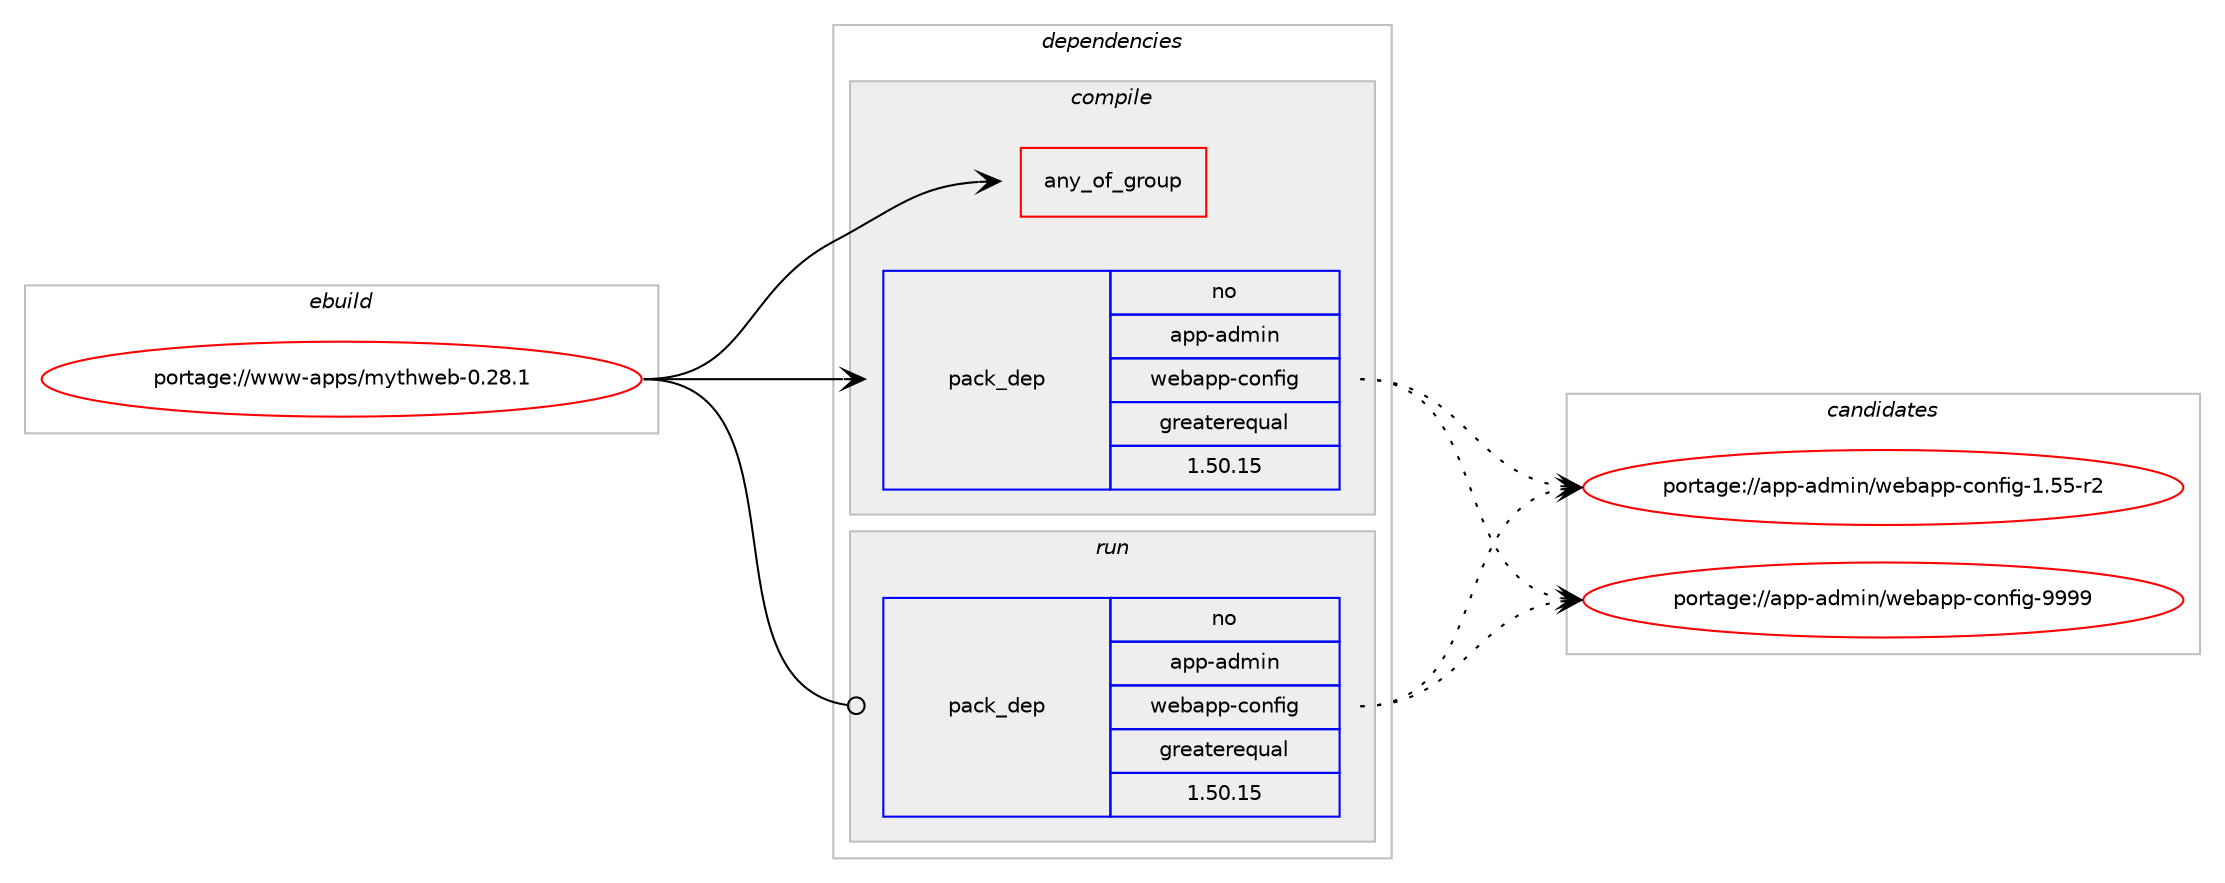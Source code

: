 digraph prolog {

# *************
# Graph options
# *************

newrank=true;
concentrate=true;
compound=true;
graph [rankdir=LR,fontname=Helvetica,fontsize=10,ranksep=1.5];#, ranksep=2.5, nodesep=0.2];
edge  [arrowhead=vee];
node  [fontname=Helvetica,fontsize=10];

# **********
# The ebuild
# **********

subgraph cluster_leftcol {
color=gray;
rank=same;
label=<<i>ebuild</i>>;
id [label="portage://www-apps/mythweb-0.28.1", color=red, width=4, href="../www-apps/mythweb-0.28.1.svg"];
}

# ****************
# The dependencies
# ****************

subgraph cluster_midcol {
color=gray;
label=<<i>dependencies</i>>;
subgraph cluster_compile {
fillcolor="#eeeeee";
style=filled;
label=<<i>compile</i>>;
subgraph any42 {
dependency810 [label=<<TABLE BORDER="0" CELLBORDER="1" CELLSPACING="0" CELLPADDING="4"><TR><TD CELLPADDING="10">any_of_group</TD></TR></TABLE>>, shape=none, color=red];# *** BEGIN UNKNOWN DEPENDENCY TYPE (TODO) ***
# dependency810 -> package_dependency(portage://www-apps/mythweb-0.28.1,install,no,virtual,httpd-cgi,none,[,,],[],[])
# *** END UNKNOWN DEPENDENCY TYPE (TODO) ***

# *** BEGIN UNKNOWN DEPENDENCY TYPE (TODO) ***
# dependency810 -> package_dependency(portage://www-apps/mythweb-0.28.1,install,no,virtual,httpd-fastcgi,none,[,,],[],[])
# *** END UNKNOWN DEPENDENCY TYPE (TODO) ***

}
id:e -> dependency810:w [weight=20,style="solid",arrowhead="vee"];
subgraph pack389 {
dependency811 [label=<<TABLE BORDER="0" CELLBORDER="1" CELLSPACING="0" CELLPADDING="4" WIDTH="220"><TR><TD ROWSPAN="6" CELLPADDING="30">pack_dep</TD></TR><TR><TD WIDTH="110">no</TD></TR><TR><TD>app-admin</TD></TR><TR><TD>webapp-config</TD></TR><TR><TD>greaterequal</TD></TR><TR><TD>1.50.15</TD></TR></TABLE>>, shape=none, color=blue];
}
id:e -> dependency811:w [weight=20,style="solid",arrowhead="vee"];
# *** BEGIN UNKNOWN DEPENDENCY TYPE (TODO) ***
# id -> package_dependency(portage://www-apps/mythweb-0.28.1,install,no,dev-lang,php,none,[,,],any_different_slot,[use(enable(json),none),use(enable(mysql),none),use(enable(session),none),use(enable(posix),none)])
# *** END UNKNOWN DEPENDENCY TYPE (TODO) ***

# *** BEGIN UNKNOWN DEPENDENCY TYPE (TODO) ***
# id -> package_dependency(portage://www-apps/mythweb-0.28.1,install,no,dev-perl,DBD-mysql,none,[,,],[],[])
# *** END UNKNOWN DEPENDENCY TYPE (TODO) ***

# *** BEGIN UNKNOWN DEPENDENCY TYPE (TODO) ***
# id -> package_dependency(portage://www-apps/mythweb-0.28.1,install,no,dev-perl,DBI,none,[,,],[],[])
# *** END UNKNOWN DEPENDENCY TYPE (TODO) ***

# *** BEGIN UNKNOWN DEPENDENCY TYPE (TODO) ***
# id -> package_dependency(portage://www-apps/mythweb-0.28.1,install,no,dev-perl,HTTP-Date,none,[,,],[],[])
# *** END UNKNOWN DEPENDENCY TYPE (TODO) ***

# *** BEGIN UNKNOWN DEPENDENCY TYPE (TODO) ***
# id -> package_dependency(portage://www-apps/mythweb-0.28.1,install,no,dev-perl,Net-UPnP,none,[,,],[],[])
# *** END UNKNOWN DEPENDENCY TYPE (TODO) ***

# *** BEGIN UNKNOWN DEPENDENCY TYPE (TODO) ***
# id -> package_dependency(portage://www-apps/mythweb-0.28.1,install,no,virtual,httpd-php,none,[,,],any_different_slot,[])
# *** END UNKNOWN DEPENDENCY TYPE (TODO) ***

}
subgraph cluster_compileandrun {
fillcolor="#eeeeee";
style=filled;
label=<<i>compile and run</i>>;
}
subgraph cluster_run {
fillcolor="#eeeeee";
style=filled;
label=<<i>run</i>>;
subgraph pack390 {
dependency812 [label=<<TABLE BORDER="0" CELLBORDER="1" CELLSPACING="0" CELLPADDING="4" WIDTH="220"><TR><TD ROWSPAN="6" CELLPADDING="30">pack_dep</TD></TR><TR><TD WIDTH="110">no</TD></TR><TR><TD>app-admin</TD></TR><TR><TD>webapp-config</TD></TR><TR><TD>greaterequal</TD></TR><TR><TD>1.50.15</TD></TR></TABLE>>, shape=none, color=blue];
}
id:e -> dependency812:w [weight=20,style="solid",arrowhead="odot"];
# *** BEGIN UNKNOWN DEPENDENCY TYPE (TODO) ***
# id -> package_dependency(portage://www-apps/mythweb-0.28.1,run,no,dev-lang,php,none,[,,],any_different_slot,[use(enable(json),none),use(enable(mysql),none),use(enable(session),none),use(enable(posix),none)])
# *** END UNKNOWN DEPENDENCY TYPE (TODO) ***

# *** BEGIN UNKNOWN DEPENDENCY TYPE (TODO) ***
# id -> package_dependency(portage://www-apps/mythweb-0.28.1,run,no,dev-perl,DBD-mysql,none,[,,],[],[])
# *** END UNKNOWN DEPENDENCY TYPE (TODO) ***

# *** BEGIN UNKNOWN DEPENDENCY TYPE (TODO) ***
# id -> package_dependency(portage://www-apps/mythweb-0.28.1,run,no,dev-perl,DBI,none,[,,],[],[])
# *** END UNKNOWN DEPENDENCY TYPE (TODO) ***

# *** BEGIN UNKNOWN DEPENDENCY TYPE (TODO) ***
# id -> package_dependency(portage://www-apps/mythweb-0.28.1,run,no,dev-perl,HTTP-Date,none,[,,],[],[])
# *** END UNKNOWN DEPENDENCY TYPE (TODO) ***

# *** BEGIN UNKNOWN DEPENDENCY TYPE (TODO) ***
# id -> package_dependency(portage://www-apps/mythweb-0.28.1,run,no,dev-perl,Net-UPnP,none,[,,],[],[])
# *** END UNKNOWN DEPENDENCY TYPE (TODO) ***

# *** BEGIN UNKNOWN DEPENDENCY TYPE (TODO) ***
# id -> package_dependency(portage://www-apps/mythweb-0.28.1,run,no,virtual,httpd-php,none,[,,],any_different_slot,[])
# *** END UNKNOWN DEPENDENCY TYPE (TODO) ***

}
}

# **************
# The candidates
# **************

subgraph cluster_choices {
rank=same;
color=gray;
label=<<i>candidates</i>>;

subgraph choice389 {
color=black;
nodesep=1;
choice971121124597100109105110471191019897112112459911111010210510345494653534511450 [label="portage://app-admin/webapp-config-1.55-r2", color=red, width=4,href="../app-admin/webapp-config-1.55-r2.svg"];
choice97112112459710010910511047119101989711211245991111101021051034557575757 [label="portage://app-admin/webapp-config-9999", color=red, width=4,href="../app-admin/webapp-config-9999.svg"];
dependency811:e -> choice971121124597100109105110471191019897112112459911111010210510345494653534511450:w [style=dotted,weight="100"];
dependency811:e -> choice97112112459710010910511047119101989711211245991111101021051034557575757:w [style=dotted,weight="100"];
}
subgraph choice390 {
color=black;
nodesep=1;
choice971121124597100109105110471191019897112112459911111010210510345494653534511450 [label="portage://app-admin/webapp-config-1.55-r2", color=red, width=4,href="../app-admin/webapp-config-1.55-r2.svg"];
choice97112112459710010910511047119101989711211245991111101021051034557575757 [label="portage://app-admin/webapp-config-9999", color=red, width=4,href="../app-admin/webapp-config-9999.svg"];
dependency812:e -> choice971121124597100109105110471191019897112112459911111010210510345494653534511450:w [style=dotted,weight="100"];
dependency812:e -> choice97112112459710010910511047119101989711211245991111101021051034557575757:w [style=dotted,weight="100"];
}
}

}
